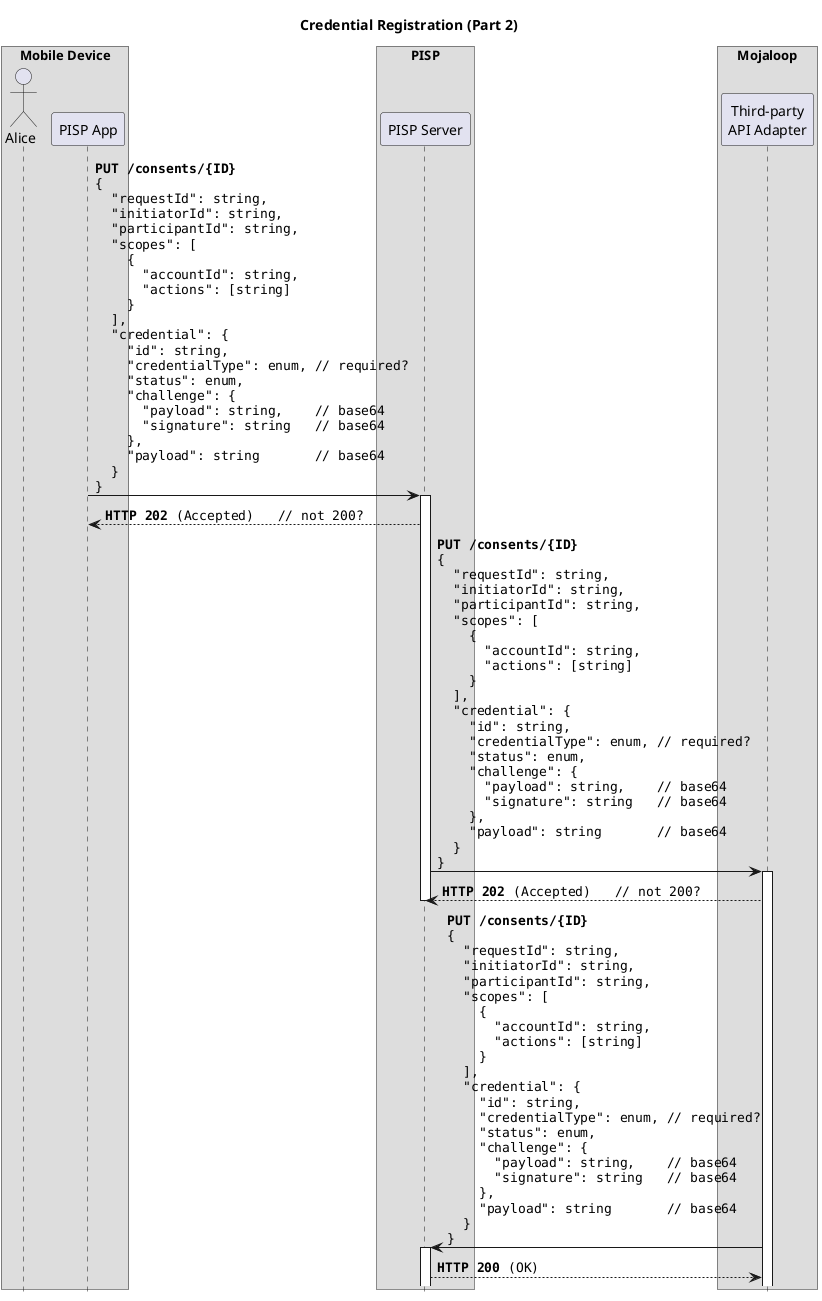 @startuml Credential Registration

title: Credential Registration (Part 2)

hide footbox

box "Mobile Device"
  actor Alice
  participant "PISP App" as App
end box
box "PISP"
  participant "PISP Server" as Server
end box
box "Mojaloop"
  participant "Third-party\nAPI Adapter" as Adapter
end box

'start flow

App -> Server ++: ""**PUT /consents/{ID}**""\n\
""{""\n\
""  "requestId": string,""\n\
""  "initiatorId": string,""\n\
""  "participantId": string,""\n\
""  "scopes": [""\n\
""    {""\n\
""      "accountId": string,""\n\
""      "actions": [string]""\n\
""    }""\n\
""  ],""\n\
""  "credential": {""\n\
""    "id": string,""\n\
""    "credentialType": enum, // required?""\n\
""    "status": enum,""\n\
""    "challenge": {""\n\
""      "payload": string,    // base64""\n\
""      "signature": string   // base64""\n\
""    },""\n\
""    "payload": string       // base64""\n\
""  }""\n\
""}""

App <-- Server: ""**HTTP 202** (Accepted)   // not 200?""

deactivate App

Server -> Adapter ++: ""**PUT /consents/{ID}**""\n\
""{""\n\
""  "requestId": string,""\n\
""  "initiatorId": string,""\n\
""  "participantId": string,""\n\
""  "scopes": [""\n\
""    {""\n\
""      "accountId": string,""\n\
""      "actions": [string]""\n\
""    }""\n\
""  ],""\n\
""  "credential": {""\n\
""    "id": string,""\n\
""    "credentialType": enum, // required?""\n\
""    "status": enum,""\n\
""    "challenge": {""\n\
""      "payload": string,    // base64""\n\
""      "signature": string   // base64""\n\
""    },""\n\
""    "payload": string       // base64""\n\
""  }""\n\
""}""

Server <-- Adapter: ""**HTTP 202** (Accepted)   // not 200?""

deactivate Server

Adapter -> Server ++: ""**PUT /consents/{ID}**""\n\
""{""\n\
""  "requestId": string,""\n\
""  "initiatorId": string,""\n\
""  "participantId": string,""\n\
""  "scopes": [""\n\
""    {""\n\
""      "accountId": string,""\n\
""      "actions": [string]""\n\
""    }""\n\
""  ],""\n\
""  "credential": {""\n\
""    "id": string,""\n\
""    "credentialType": enum, // required?""\n\
""    "status": enum,""\n\
""    "challenge": {""\n\
""      "payload": string,    // base64""\n\
""      "signature": string   // base64""\n\
""    },""\n\
""    "payload": string       // base64""\n\
""  }""\n\
""}""

Adapter <-- Server: ""**HTTP 200** (OK)""

@enduml
